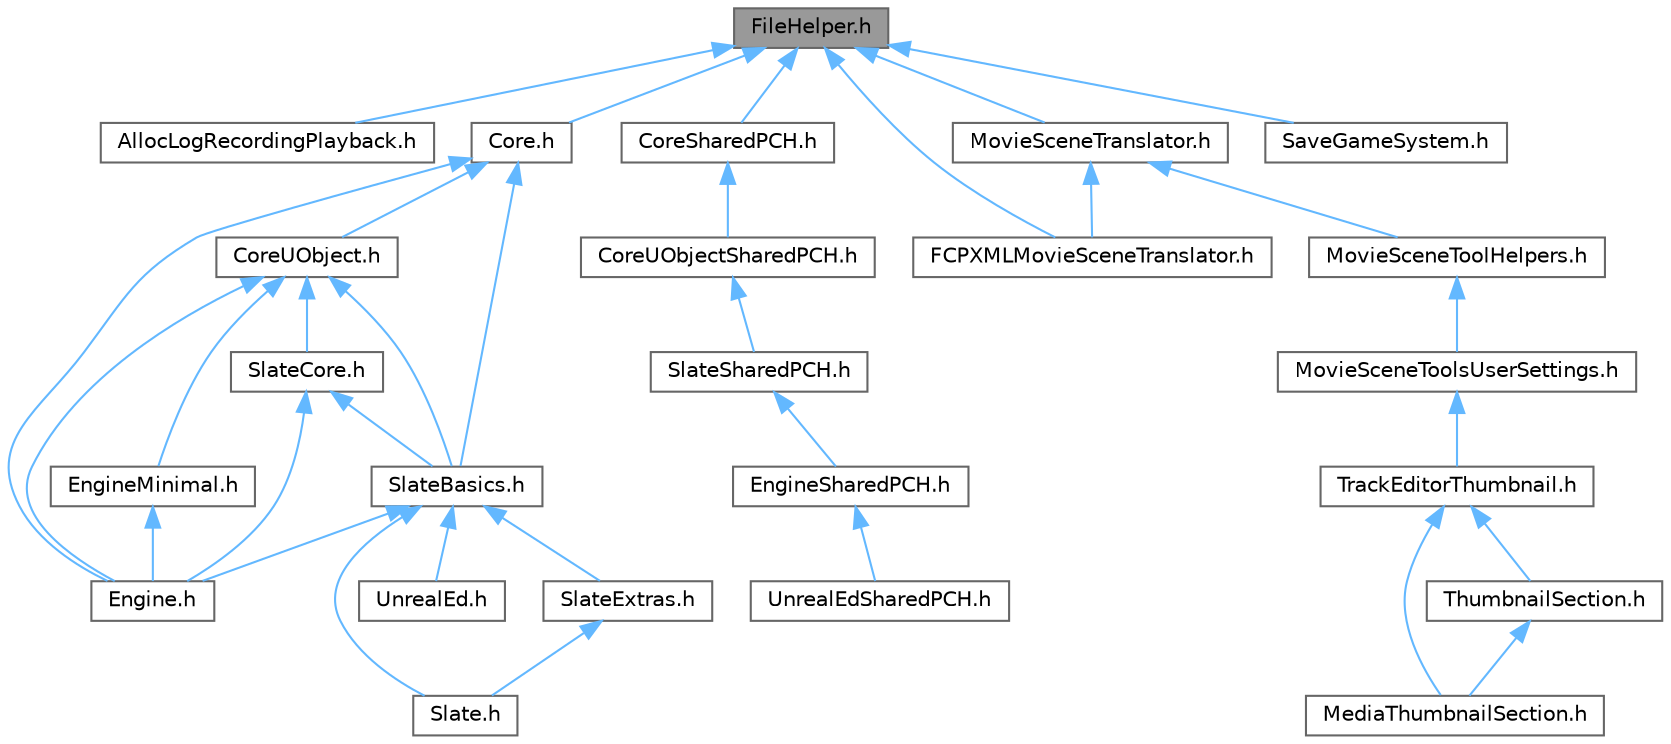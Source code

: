 digraph "FileHelper.h"
{
 // INTERACTIVE_SVG=YES
 // LATEX_PDF_SIZE
  bgcolor="transparent";
  edge [fontname=Helvetica,fontsize=10,labelfontname=Helvetica,labelfontsize=10];
  node [fontname=Helvetica,fontsize=10,shape=box,height=0.2,width=0.4];
  Node1 [id="Node000001",label="FileHelper.h",height=0.2,width=0.4,color="gray40", fillcolor="grey60", style="filled", fontcolor="black",tooltip=" "];
  Node1 -> Node2 [id="edge1_Node000001_Node000002",dir="back",color="steelblue1",style="solid",tooltip=" "];
  Node2 [id="Node000002",label="AllocLogRecordingPlayback.h",height=0.2,width=0.4,color="grey40", fillcolor="white", style="filled",URL="$d6/d9b/AllocLogRecordingPlayback_8h.html",tooltip=" "];
  Node1 -> Node3 [id="edge2_Node000001_Node000003",dir="back",color="steelblue1",style="solid",tooltip=" "];
  Node3 [id="Node000003",label="Core.h",height=0.2,width=0.4,color="grey40", fillcolor="white", style="filled",URL="$d6/dd7/Core_8h.html",tooltip=" "];
  Node3 -> Node4 [id="edge3_Node000003_Node000004",dir="back",color="steelblue1",style="solid",tooltip=" "];
  Node4 [id="Node000004",label="CoreUObject.h",height=0.2,width=0.4,color="grey40", fillcolor="white", style="filled",URL="$d0/ded/CoreUObject_8h.html",tooltip=" "];
  Node4 -> Node5 [id="edge4_Node000004_Node000005",dir="back",color="steelblue1",style="solid",tooltip=" "];
  Node5 [id="Node000005",label="Engine.h",height=0.2,width=0.4,color="grey40", fillcolor="white", style="filled",URL="$d1/d34/Public_2Engine_8h.html",tooltip=" "];
  Node4 -> Node6 [id="edge5_Node000004_Node000006",dir="back",color="steelblue1",style="solid",tooltip=" "];
  Node6 [id="Node000006",label="EngineMinimal.h",height=0.2,width=0.4,color="grey40", fillcolor="white", style="filled",URL="$d0/d2c/EngineMinimal_8h.html",tooltip=" "];
  Node6 -> Node5 [id="edge6_Node000006_Node000005",dir="back",color="steelblue1",style="solid",tooltip=" "];
  Node4 -> Node7 [id="edge7_Node000004_Node000007",dir="back",color="steelblue1",style="solid",tooltip=" "];
  Node7 [id="Node000007",label="SlateBasics.h",height=0.2,width=0.4,color="grey40", fillcolor="white", style="filled",URL="$da/d2f/SlateBasics_8h.html",tooltip=" "];
  Node7 -> Node5 [id="edge8_Node000007_Node000005",dir="back",color="steelblue1",style="solid",tooltip=" "];
  Node7 -> Node8 [id="edge9_Node000007_Node000008",dir="back",color="steelblue1",style="solid",tooltip=" "];
  Node8 [id="Node000008",label="Slate.h",height=0.2,width=0.4,color="grey40", fillcolor="white", style="filled",URL="$d2/dc0/Slate_8h.html",tooltip=" "];
  Node7 -> Node9 [id="edge10_Node000007_Node000009",dir="back",color="steelblue1",style="solid",tooltip=" "];
  Node9 [id="Node000009",label="SlateExtras.h",height=0.2,width=0.4,color="grey40", fillcolor="white", style="filled",URL="$d8/dec/SlateExtras_8h.html",tooltip=" "];
  Node9 -> Node8 [id="edge11_Node000009_Node000008",dir="back",color="steelblue1",style="solid",tooltip=" "];
  Node7 -> Node10 [id="edge12_Node000007_Node000010",dir="back",color="steelblue1",style="solid",tooltip=" "];
  Node10 [id="Node000010",label="UnrealEd.h",height=0.2,width=0.4,color="grey40", fillcolor="white", style="filled",URL="$d2/d5f/UnrealEd_8h.html",tooltip=" "];
  Node4 -> Node11 [id="edge13_Node000004_Node000011",dir="back",color="steelblue1",style="solid",tooltip=" "];
  Node11 [id="Node000011",label="SlateCore.h",height=0.2,width=0.4,color="grey40", fillcolor="white", style="filled",URL="$dc/d03/SlateCore_8h.html",tooltip=" "];
  Node11 -> Node5 [id="edge14_Node000011_Node000005",dir="back",color="steelblue1",style="solid",tooltip=" "];
  Node11 -> Node7 [id="edge15_Node000011_Node000007",dir="back",color="steelblue1",style="solid",tooltip=" "];
  Node3 -> Node5 [id="edge16_Node000003_Node000005",dir="back",color="steelblue1",style="solid",tooltip=" "];
  Node3 -> Node7 [id="edge17_Node000003_Node000007",dir="back",color="steelblue1",style="solid",tooltip=" "];
  Node1 -> Node12 [id="edge18_Node000001_Node000012",dir="back",color="steelblue1",style="solid",tooltip=" "];
  Node12 [id="Node000012",label="CoreSharedPCH.h",height=0.2,width=0.4,color="grey40", fillcolor="white", style="filled",URL="$d8/de5/CoreSharedPCH_8h.html",tooltip=" "];
  Node12 -> Node13 [id="edge19_Node000012_Node000013",dir="back",color="steelblue1",style="solid",tooltip=" "];
  Node13 [id="Node000013",label="CoreUObjectSharedPCH.h",height=0.2,width=0.4,color="grey40", fillcolor="white", style="filled",URL="$de/d2f/CoreUObjectSharedPCH_8h.html",tooltip=" "];
  Node13 -> Node14 [id="edge20_Node000013_Node000014",dir="back",color="steelblue1",style="solid",tooltip=" "];
  Node14 [id="Node000014",label="SlateSharedPCH.h",height=0.2,width=0.4,color="grey40", fillcolor="white", style="filled",URL="$d1/dfc/SlateSharedPCH_8h.html",tooltip=" "];
  Node14 -> Node15 [id="edge21_Node000014_Node000015",dir="back",color="steelblue1",style="solid",tooltip=" "];
  Node15 [id="Node000015",label="EngineSharedPCH.h",height=0.2,width=0.4,color="grey40", fillcolor="white", style="filled",URL="$dc/dbb/EngineSharedPCH_8h.html",tooltip=" "];
  Node15 -> Node16 [id="edge22_Node000015_Node000016",dir="back",color="steelblue1",style="solid",tooltip=" "];
  Node16 [id="Node000016",label="UnrealEdSharedPCH.h",height=0.2,width=0.4,color="grey40", fillcolor="white", style="filled",URL="$d1/de6/UnrealEdSharedPCH_8h.html",tooltip=" "];
  Node1 -> Node17 [id="edge23_Node000001_Node000017",dir="back",color="steelblue1",style="solid",tooltip=" "];
  Node17 [id="Node000017",label="FCPXMLMovieSceneTranslator.h",height=0.2,width=0.4,color="grey40", fillcolor="white", style="filled",URL="$d2/d93/FCPXMLMovieSceneTranslator_8h.html",tooltip=" "];
  Node1 -> Node18 [id="edge24_Node000001_Node000018",dir="back",color="steelblue1",style="solid",tooltip=" "];
  Node18 [id="Node000018",label="MovieSceneTranslator.h",height=0.2,width=0.4,color="grey40", fillcolor="white", style="filled",URL="$d2/d49/MovieSceneTranslator_8h.html",tooltip=" "];
  Node18 -> Node17 [id="edge25_Node000018_Node000017",dir="back",color="steelblue1",style="solid",tooltip=" "];
  Node18 -> Node19 [id="edge26_Node000018_Node000019",dir="back",color="steelblue1",style="solid",tooltip=" "];
  Node19 [id="Node000019",label="MovieSceneToolHelpers.h",height=0.2,width=0.4,color="grey40", fillcolor="white", style="filled",URL="$d4/d0e/MovieSceneToolHelpers_8h.html",tooltip=" "];
  Node19 -> Node20 [id="edge27_Node000019_Node000020",dir="back",color="steelblue1",style="solid",tooltip=" "];
  Node20 [id="Node000020",label="MovieSceneToolsUserSettings.h",height=0.2,width=0.4,color="grey40", fillcolor="white", style="filled",URL="$d5/dab/MovieSceneToolsUserSettings_8h.html",tooltip=" "];
  Node20 -> Node21 [id="edge28_Node000020_Node000021",dir="back",color="steelblue1",style="solid",tooltip=" "];
  Node21 [id="Node000021",label="TrackEditorThumbnail.h",height=0.2,width=0.4,color="grey40", fillcolor="white", style="filled",URL="$d6/d44/TrackEditorThumbnail_8h.html",tooltip=" "];
  Node21 -> Node22 [id="edge29_Node000021_Node000022",dir="back",color="steelblue1",style="solid",tooltip=" "];
  Node22 [id="Node000022",label="MediaThumbnailSection.h",height=0.2,width=0.4,color="grey40", fillcolor="white", style="filled",URL="$d8/dfe/MediaThumbnailSection_8h.html",tooltip=" "];
  Node21 -> Node23 [id="edge30_Node000021_Node000023",dir="back",color="steelblue1",style="solid",tooltip=" "];
  Node23 [id="Node000023",label="ThumbnailSection.h",height=0.2,width=0.4,color="grey40", fillcolor="white", style="filled",URL="$de/daf/ThumbnailSection_8h.html",tooltip=" "];
  Node23 -> Node22 [id="edge31_Node000023_Node000022",dir="back",color="steelblue1",style="solid",tooltip=" "];
  Node1 -> Node24 [id="edge32_Node000001_Node000024",dir="back",color="steelblue1",style="solid",tooltip=" "];
  Node24 [id="Node000024",label="SaveGameSystem.h",height=0.2,width=0.4,color="grey40", fillcolor="white", style="filled",URL="$d7/d1f/SaveGameSystem_8h.html",tooltip=" "];
}
